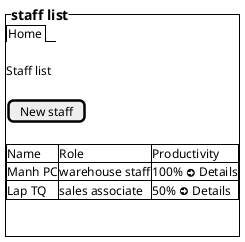 @startsalt

{^==staff list
    {/ Home }

    .
    Staff list 
    .
    [New staff]
    .
    {#
        Name | Role | Productivity
        Manh PC  | warehouse staff | 100% <&arrow-circle-right> Details
        Lap TQ | sales associate | 50% <&arrow-circle-right> Details

    }
    .
    .
}

@endsalt
